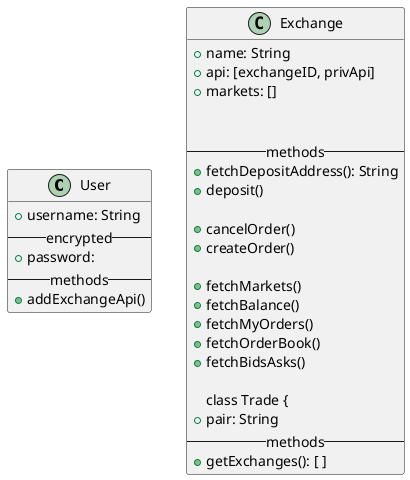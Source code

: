 @startuml "Class Diagram"

class User {
    + username: String
    -- encrypted --
    + password: 
    -- methods --
    + addExchangeApi()
}

class Exchange {
    + name: String
    + api: [exchangeID, privApi]
    + markets: [] 
    
    'markets':         { ... }          // dictionary of markets/pairs by symbol
    'symbols':         [ ... ]          // sorted list of string symbols (traded pairs)
    'currencies':      { ... }          // dictionary of currencies by currency code
    'markets_by_id':   { ... },         // dictionary of dictionaries (markets) by id
    'apiKey':   '92560ffae9b8a0421...', // string public apiKey (ASCII, hex, Base64, ...)
    'secret':   '9aHjPmW+EtRRKN/Oi...'  // string private secret key
    'password': '6kszf4aci8r',          // string password
    'uid':      '123456',               // string user id
    
    -- methods --
    + fetchDepositAddress(): String
    + deposit()

    + cancelOrder()
    + createOrder()

    + fetchMarkets()
    + fetchBalance()
    + fetchMyOrders()
    + fetchOrderBook()
    + fetchBidsAsks()

class Trade {
    + pair: String 
    -- methods --
    + getExchanges(): [ ]
}


@enduml